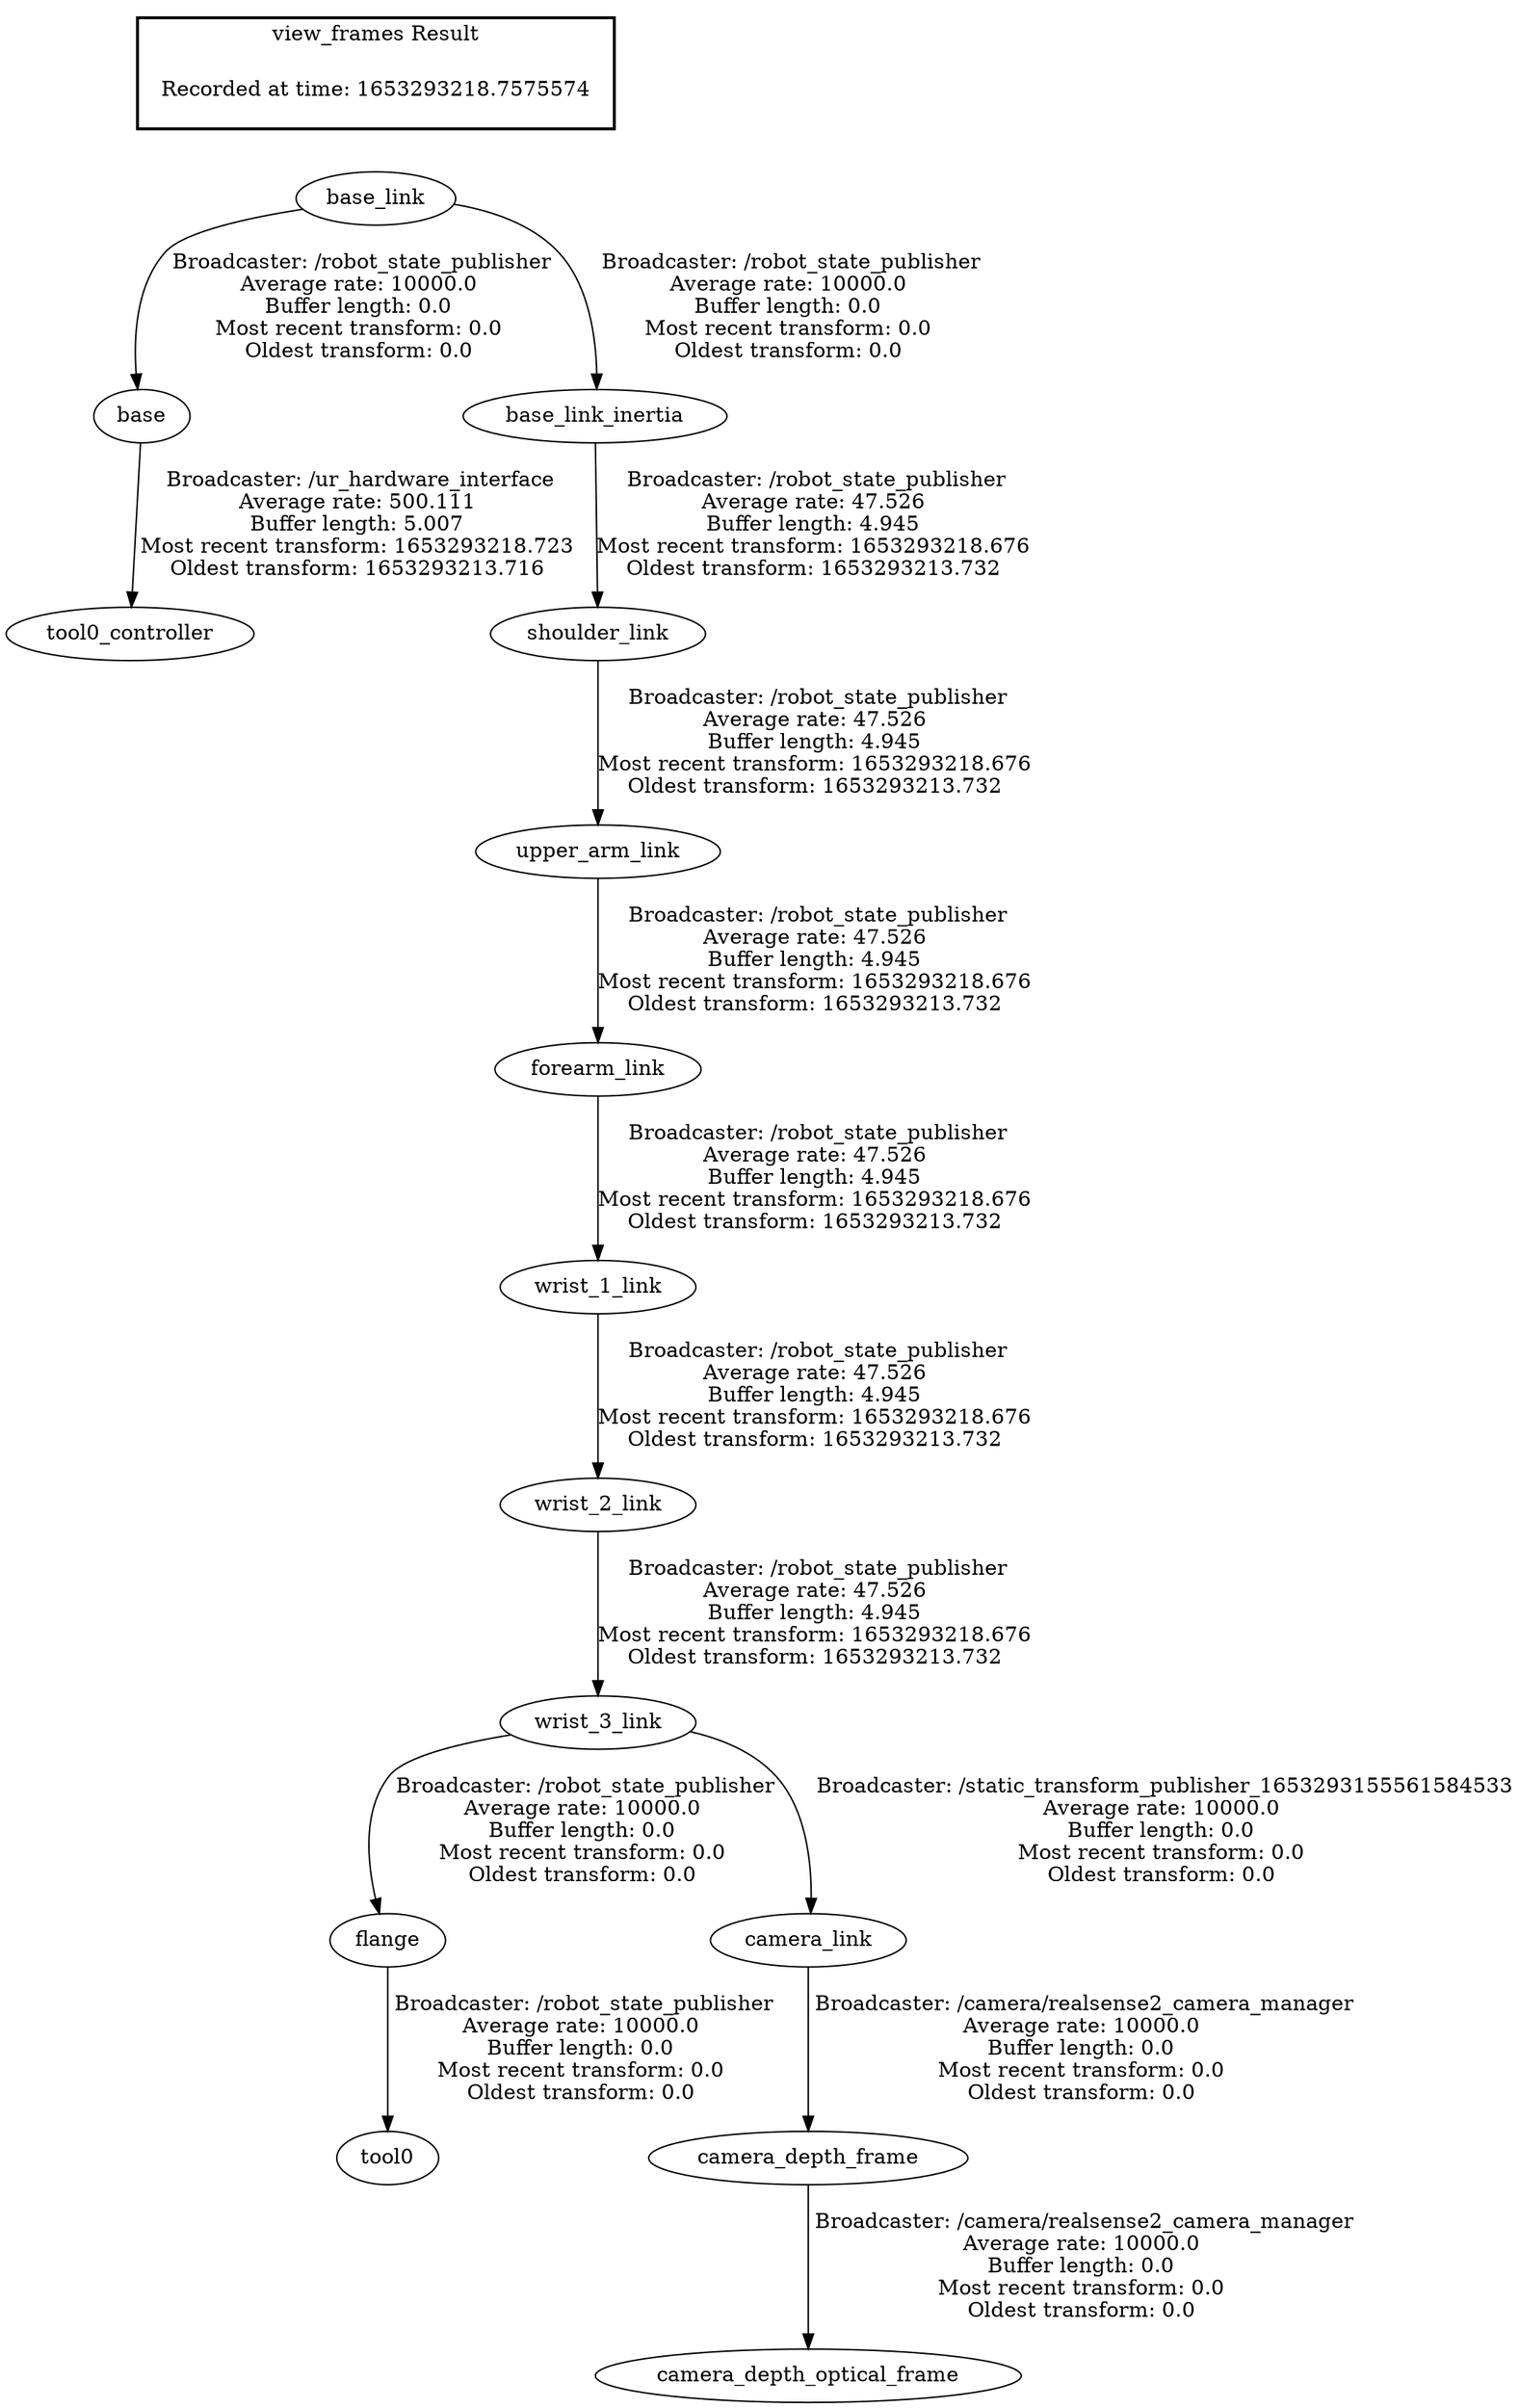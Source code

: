 digraph G {
"base" -> "tool0_controller"[label=" Broadcaster: /ur_hardware_interface\nAverage rate: 500.111\nBuffer length: 5.007\nMost recent transform: 1653293218.723\nOldest transform: 1653293213.716\n"];
"base_link" -> "base"[label=" Broadcaster: /robot_state_publisher\nAverage rate: 10000.0\nBuffer length: 0.0\nMost recent transform: 0.0\nOldest transform: 0.0\n"];
"base_link" -> "base_link_inertia"[label=" Broadcaster: /robot_state_publisher\nAverage rate: 10000.0\nBuffer length: 0.0\nMost recent transform: 0.0\nOldest transform: 0.0\n"];
"flange" -> "tool0"[label=" Broadcaster: /robot_state_publisher\nAverage rate: 10000.0\nBuffer length: 0.0\nMost recent transform: 0.0\nOldest transform: 0.0\n"];
"wrist_3_link" -> "flange"[label=" Broadcaster: /robot_state_publisher\nAverage rate: 10000.0\nBuffer length: 0.0\nMost recent transform: 0.0\nOldest transform: 0.0\n"];
"wrist_2_link" -> "wrist_3_link"[label=" Broadcaster: /robot_state_publisher\nAverage rate: 47.526\nBuffer length: 4.945\nMost recent transform: 1653293218.676\nOldest transform: 1653293213.732\n"];
"camera_link" -> "camera_depth_frame"[label=" Broadcaster: /camera/realsense2_camera_manager\nAverage rate: 10000.0\nBuffer length: 0.0\nMost recent transform: 0.0\nOldest transform: 0.0\n"];
"wrist_3_link" -> "camera_link"[label=" Broadcaster: /static_transform_publisher_1653293155561584533\nAverage rate: 10000.0\nBuffer length: 0.0\nMost recent transform: 0.0\nOldest transform: 0.0\n"];
"camera_depth_frame" -> "camera_depth_optical_frame"[label=" Broadcaster: /camera/realsense2_camera_manager\nAverage rate: 10000.0\nBuffer length: 0.0\nMost recent transform: 0.0\nOldest transform: 0.0\n"];
"upper_arm_link" -> "forearm_link"[label=" Broadcaster: /robot_state_publisher\nAverage rate: 47.526\nBuffer length: 4.945\nMost recent transform: 1653293218.676\nOldest transform: 1653293213.732\n"];
"shoulder_link" -> "upper_arm_link"[label=" Broadcaster: /robot_state_publisher\nAverage rate: 47.526\nBuffer length: 4.945\nMost recent transform: 1653293218.676\nOldest transform: 1653293213.732\n"];
"base_link_inertia" -> "shoulder_link"[label=" Broadcaster: /robot_state_publisher\nAverage rate: 47.526\nBuffer length: 4.945\nMost recent transform: 1653293218.676\nOldest transform: 1653293213.732\n"];
"forearm_link" -> "wrist_1_link"[label=" Broadcaster: /robot_state_publisher\nAverage rate: 47.526\nBuffer length: 4.945\nMost recent transform: 1653293218.676\nOldest transform: 1653293213.732\n"];
"wrist_1_link" -> "wrist_2_link"[label=" Broadcaster: /robot_state_publisher\nAverage rate: 47.526\nBuffer length: 4.945\nMost recent transform: 1653293218.676\nOldest transform: 1653293213.732\n"];
edge [style=invis];
 subgraph cluster_legend { style=bold; color=black; label ="view_frames Result";
"Recorded at time: 1653293218.7575574"[ shape=plaintext ] ;
}->"base_link";
}